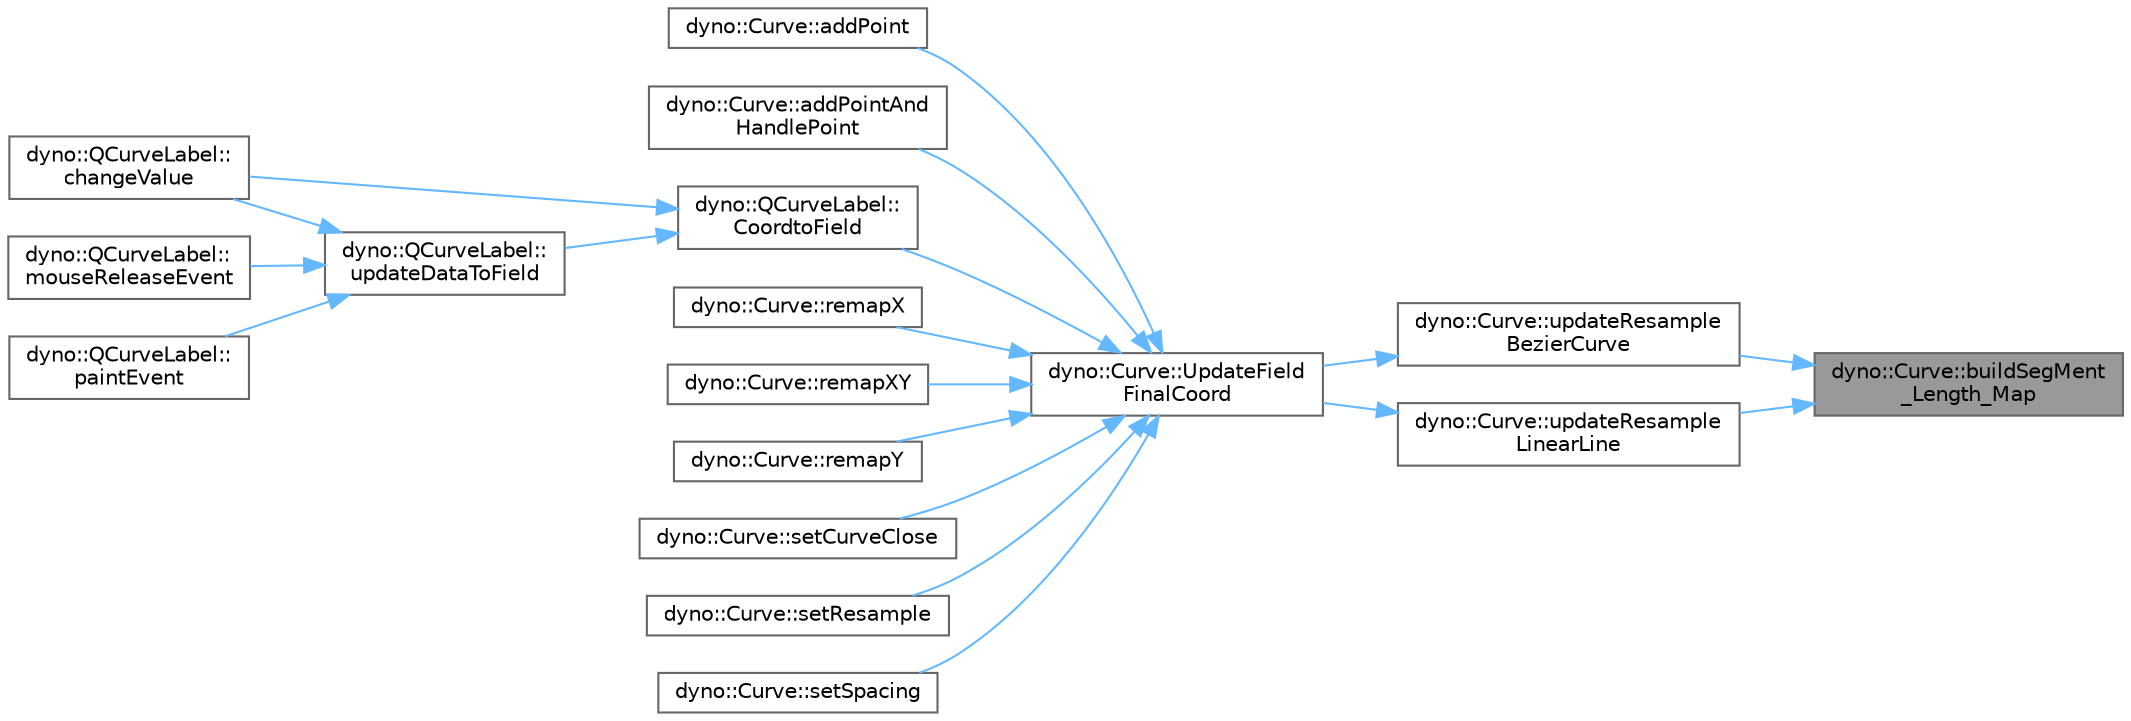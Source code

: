digraph "dyno::Curve::buildSegMent_Length_Map"
{
 // LATEX_PDF_SIZE
  bgcolor="transparent";
  edge [fontname=Helvetica,fontsize=10,labelfontname=Helvetica,labelfontsize=10];
  node [fontname=Helvetica,fontsize=10,shape=box,height=0.2,width=0.4];
  rankdir="RL";
  Node1 [id="Node000001",label="dyno::Curve::buildSegMent\l_Length_Map",height=0.2,width=0.4,color="gray40", fillcolor="grey60", style="filled", fontcolor="black",tooltip=" "];
  Node1 -> Node2 [id="edge1_Node000001_Node000002",dir="back",color="steelblue1",style="solid",tooltip=" "];
  Node2 [id="Node000002",label="dyno::Curve::updateResample\lBezierCurve",height=0.2,width=0.4,color="grey40", fillcolor="white", style="filled",URL="$classdyno_1_1_curve.html#a1ae9f76a2148ab26374b2e1838a33c1d",tooltip=" "];
  Node2 -> Node3 [id="edge2_Node000002_Node000003",dir="back",color="steelblue1",style="solid",tooltip=" "];
  Node3 [id="Node000003",label="dyno::Curve::UpdateField\lFinalCoord",height=0.2,width=0.4,color="grey40", fillcolor="white", style="filled",URL="$classdyno_1_1_curve.html#a7db3e6ec645d16dcf56e43cc54fbe459",tooltip=" "];
  Node3 -> Node4 [id="edge3_Node000003_Node000004",dir="back",color="steelblue1",style="solid",tooltip=" "];
  Node4 [id="Node000004",label="dyno::Curve::addPoint",height=0.2,width=0.4,color="grey40", fillcolor="white", style="filled",URL="$classdyno_1_1_curve.html#a9ee72789324f8d07f2620568574b9673",tooltip=" "];
  Node3 -> Node5 [id="edge4_Node000003_Node000005",dir="back",color="steelblue1",style="solid",tooltip=" "];
  Node5 [id="Node000005",label="dyno::Curve::addPointAnd\lHandlePoint",height=0.2,width=0.4,color="grey40", fillcolor="white", style="filled",URL="$classdyno_1_1_curve.html#a5a17fe347588795f55bc038d77b506db",tooltip=" "];
  Node3 -> Node6 [id="edge5_Node000003_Node000006",dir="back",color="steelblue1",style="solid",tooltip=" "];
  Node6 [id="Node000006",label="dyno::QCurveLabel::\lCoordtoField",height=0.2,width=0.4,color="grey40", fillcolor="white", style="filled",URL="$classdyno_1_1_q_curve_label.html#ae1a8d7bf41c9a09f1d99f9745984b394",tooltip=" "];
  Node6 -> Node7 [id="edge6_Node000006_Node000007",dir="back",color="steelblue1",style="solid",tooltip=" "];
  Node7 [id="Node000007",label="dyno::QCurveLabel::\lchangeValue",height=0.2,width=0.4,color="grey40", fillcolor="white", style="filled",URL="$classdyno_1_1_q_curve_label.html#a02e68eb9a94f4b395fbaa211578ae1f4",tooltip=" "];
  Node6 -> Node8 [id="edge7_Node000006_Node000008",dir="back",color="steelblue1",style="solid",tooltip=" "];
  Node8 [id="Node000008",label="dyno::QCurveLabel::\lupdateDataToField",height=0.2,width=0.4,color="grey40", fillcolor="white", style="filled",URL="$classdyno_1_1_q_curve_label.html#af2c5bb123018516a7490b84cdb2798f6",tooltip=" "];
  Node8 -> Node7 [id="edge8_Node000008_Node000007",dir="back",color="steelblue1",style="solid",tooltip=" "];
  Node8 -> Node9 [id="edge9_Node000008_Node000009",dir="back",color="steelblue1",style="solid",tooltip=" "];
  Node9 [id="Node000009",label="dyno::QCurveLabel::\lmouseReleaseEvent",height=0.2,width=0.4,color="grey40", fillcolor="white", style="filled",URL="$classdyno_1_1_q_curve_label.html#a2adba308f5178ce0dc93d69317325718",tooltip=" "];
  Node8 -> Node10 [id="edge10_Node000008_Node000010",dir="back",color="steelblue1",style="solid",tooltip=" "];
  Node10 [id="Node000010",label="dyno::QCurveLabel::\lpaintEvent",height=0.2,width=0.4,color="grey40", fillcolor="white", style="filled",URL="$classdyno_1_1_q_curve_label.html#ae8b3eb840ab23ef7f6cb526f3d75b8b7",tooltip=" "];
  Node3 -> Node11 [id="edge11_Node000003_Node000011",dir="back",color="steelblue1",style="solid",tooltip=" "];
  Node11 [id="Node000011",label="dyno::Curve::remapX",height=0.2,width=0.4,color="grey40", fillcolor="white", style="filled",URL="$classdyno_1_1_curve.html#aa1774061b540b2ebb8d83b2219310427",tooltip=" "];
  Node3 -> Node12 [id="edge12_Node000003_Node000012",dir="back",color="steelblue1",style="solid",tooltip=" "];
  Node12 [id="Node000012",label="dyno::Curve::remapXY",height=0.2,width=0.4,color="grey40", fillcolor="white", style="filled",URL="$classdyno_1_1_curve.html#a0af58fde82104c13b3bbc3d7520aa61e",tooltip=" "];
  Node3 -> Node13 [id="edge13_Node000003_Node000013",dir="back",color="steelblue1",style="solid",tooltip=" "];
  Node13 [id="Node000013",label="dyno::Curve::remapY",height=0.2,width=0.4,color="grey40", fillcolor="white", style="filled",URL="$classdyno_1_1_curve.html#a9750e27207bd2974474dfbb8dcaf1667",tooltip=" "];
  Node3 -> Node14 [id="edge14_Node000003_Node000014",dir="back",color="steelblue1",style="solid",tooltip=" "];
  Node14 [id="Node000014",label="dyno::Curve::setCurveClose",height=0.2,width=0.4,color="grey40", fillcolor="white", style="filled",URL="$classdyno_1_1_curve.html#a64e93f751d3c4788d68f07dfd7adf114",tooltip=" "];
  Node3 -> Node15 [id="edge15_Node000003_Node000015",dir="back",color="steelblue1",style="solid",tooltip=" "];
  Node15 [id="Node000015",label="dyno::Curve::setResample",height=0.2,width=0.4,color="grey40", fillcolor="white", style="filled",URL="$classdyno_1_1_curve.html#a3ffb1b9ca0eaeda3c2dcaa5dc2cb20f7",tooltip=" "];
  Node3 -> Node16 [id="edge16_Node000003_Node000016",dir="back",color="steelblue1",style="solid",tooltip=" "];
  Node16 [id="Node000016",label="dyno::Curve::setSpacing",height=0.2,width=0.4,color="grey40", fillcolor="white", style="filled",URL="$classdyno_1_1_curve.html#abdaaa99c00d5dd1aad20a3ab70ef4f45",tooltip=" "];
  Node1 -> Node17 [id="edge17_Node000001_Node000017",dir="back",color="steelblue1",style="solid",tooltip=" "];
  Node17 [id="Node000017",label="dyno::Curve::updateResample\lLinearLine",height=0.2,width=0.4,color="grey40", fillcolor="white", style="filled",URL="$classdyno_1_1_curve.html#ac7ff893e251801e7d088ca1db2dae675",tooltip=" "];
  Node17 -> Node3 [id="edge18_Node000017_Node000003",dir="back",color="steelblue1",style="solid",tooltip=" "];
}
